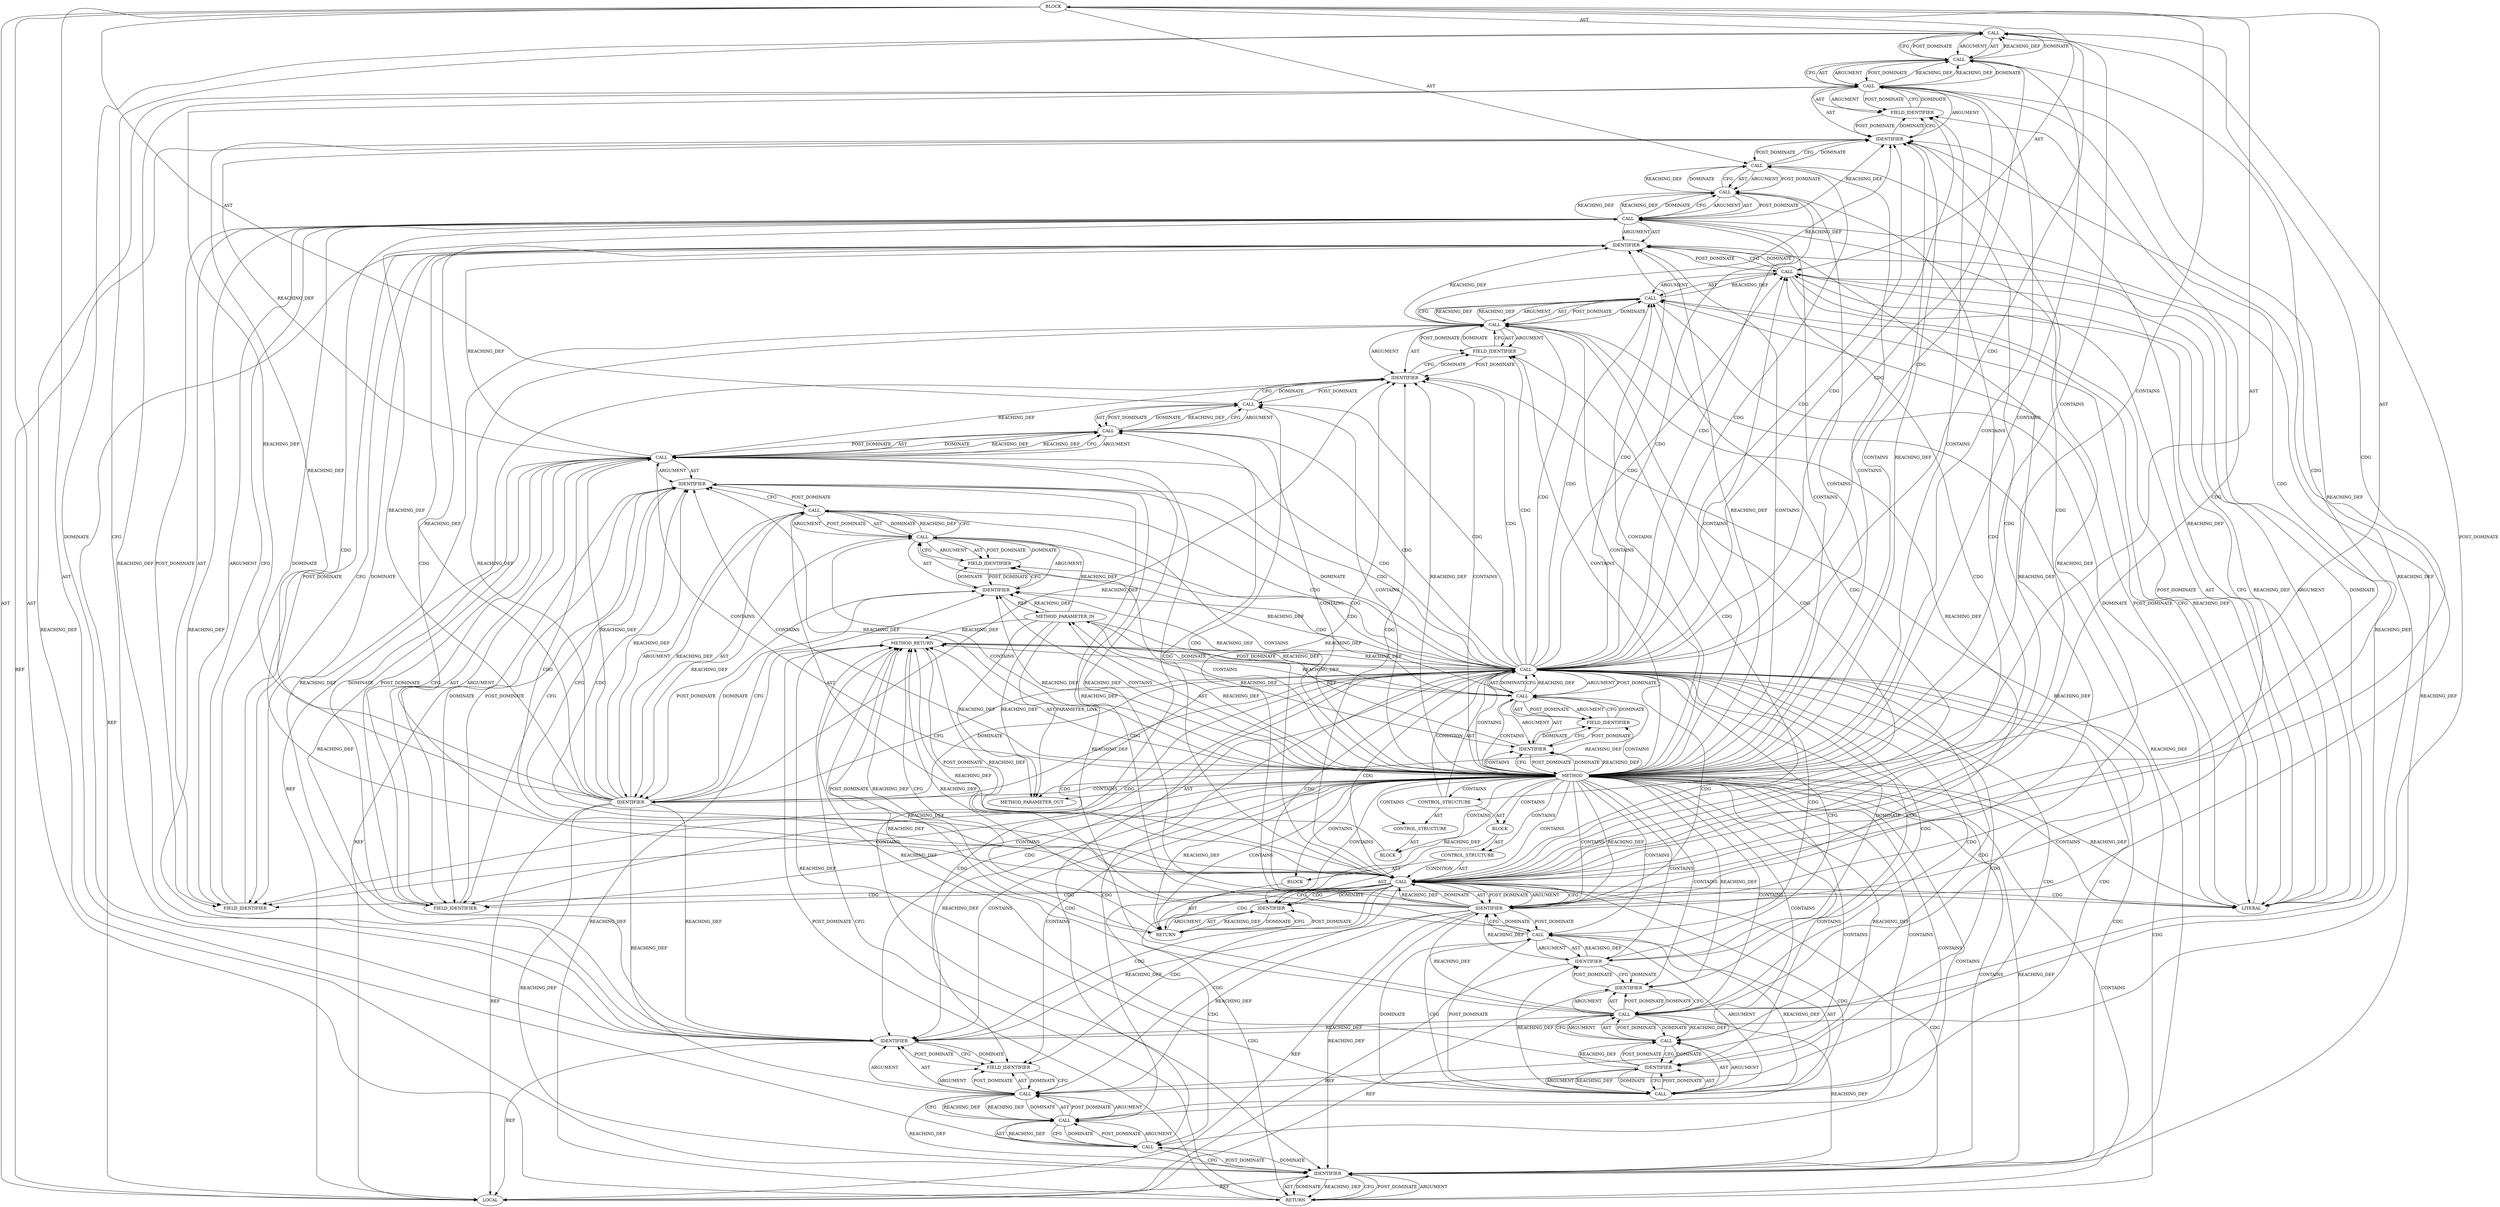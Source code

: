 digraph {
  18029 [label=BLOCK ORDER=2 ARGUMENT_INDEX=-1 CODE="{
	struct tls_sw_context_rx *sw_ctx_rx;

	if (!ctx->priv_ctx_rx) {
		sw_ctx_rx = kzalloc(sizeof(*sw_ctx_rx), GFP_KERNEL);
		if (!sw_ctx_rx)
			return NULL;
	} else {
		sw_ctx_rx = ctx->priv_ctx_rx;
	}

	crypto_init_wait(&sw_ctx_rx->async_wait);
	atomic_set(&sw_ctx_rx->decrypt_pending, 1);
	init_waitqueue_head(&sw_ctx_rx->wq);
	skb_queue_head_init(&sw_ctx_rx->rx_list);
	skb_queue_head_init(&sw_ctx_rx->async_hold);

	return sw_ctx_rx;
}" COLUMN_NUMBER=1 LINE_NUMBER=2637 TYPE_FULL_NAME="void"]
  18046 [label=IDENTIFIER ORDER=1 ARGUMENT_INDEX=1 CODE="sw_ctx_rx" COLUMN_NUMBER=8 LINE_NUMBER=2642 TYPE_FULL_NAME="tls_sw_context_rx*" NAME="sw_ctx_rx"]
  18056 [label=FIELD_IDENTIFIER ORDER=2 ARGUMENT_INDEX=2 CODE="priv_ctx_rx" COLUMN_NUMBER=15 LINE_NUMBER=2645 CANONICAL_NAME="priv_ctx_rx"]
  18073 [label=CALL ORDER=6 ARGUMENT_INDEX=-1 CODE="skb_queue_head_init(&sw_ctx_rx->rx_list)" COLUMN_NUMBER=2 METHOD_FULL_NAME="skb_queue_head_init" LINE_NUMBER=2651 TYPE_FULL_NAME="<empty>" DISPATCH_TYPE="STATIC_DISPATCH" SIGNATURE="" NAME="skb_queue_head_init"]
  18036 [label=BLOCK ORDER=2 ARGUMENT_INDEX=-1 CODE="{
		sw_ctx_rx = kzalloc(sizeof(*sw_ctx_rx), GFP_KERNEL);
		if (!sw_ctx_rx)
			return NULL;
	}" COLUMN_NUMBER=25 LINE_NUMBER=2640 TYPE_FULL_NAME="void"]
  18040 [label=CALL ORDER=1 ARGUMENT_INDEX=1 CODE="sizeof(*sw_ctx_rx)" COLUMN_NUMBER=23 METHOD_FULL_NAME="<operator>.sizeOf" LINE_NUMBER=2641 TYPE_FULL_NAME="<empty>" DISPATCH_TYPE="STATIC_DISPATCH" SIGNATURE="" NAME="<operator>.sizeOf"]
  18041 [label=CALL ORDER=1 ARGUMENT_INDEX=1 CODE="*sw_ctx_rx" COLUMN_NUMBER=30 METHOD_FULL_NAME="<operator>.indirection" LINE_NUMBER=2641 TYPE_FULL_NAME="<empty>" DISPATCH_TYPE="STATIC_DISPATCH" SIGNATURE="" NAME="<operator>.indirection"]
  18077 [label=FIELD_IDENTIFIER ORDER=2 ARGUMENT_INDEX=2 CODE="rx_list" COLUMN_NUMBER=23 LINE_NUMBER=2651 CANONICAL_NAME="rx_list"]
  18054 [label=CALL ORDER=2 ARGUMENT_INDEX=2 CODE="ctx->priv_ctx_rx" COLUMN_NUMBER=15 METHOD_FULL_NAME="<operator>.indirectFieldAccess" LINE_NUMBER=2645 TYPE_FULL_NAME="<empty>" DISPATCH_TYPE="STATIC_DISPATCH" SIGNATURE="" NAME="<operator>.indirectFieldAccess"]
  18045 [label=CALL ORDER=1 ARGUMENT_INDEX=-1 CODE="!sw_ctx_rx" COLUMN_NUMBER=7 METHOD_FULL_NAME="<operator>.logicalNot" LINE_NUMBER=2642 TYPE_FULL_NAME="<empty>" DISPATCH_TYPE="STATIC_DISPATCH" SIGNATURE="" NAME="<operator>.logicalNot"]
  18063 [label=CALL ORDER=1 ARGUMENT_INDEX=1 CODE="&sw_ctx_rx->decrypt_pending" COLUMN_NUMBER=13 METHOD_FULL_NAME="<operator>.addressOf" LINE_NUMBER=2649 TYPE_FULL_NAME="<empty>" DISPATCH_TYPE="STATIC_DISPATCH" SIGNATURE="" NAME="<operator>.addressOf"]
  18076 [label=IDENTIFIER ORDER=1 ARGUMENT_INDEX=1 CODE="sw_ctx_rx" COLUMN_NUMBER=23 LINE_NUMBER=2651 TYPE_FULL_NAME="tls_sw_context_rx*" NAME="sw_ctx_rx"]
  18031 [label=CONTROL_STRUCTURE CONTROL_STRUCTURE_TYPE="IF" ORDER=2 PARSER_TYPE_NAME="CASTIfStatement" ARGUMENT_INDEX=-1 CODE="if (!ctx->priv_ctx_rx)" COLUMN_NUMBER=2 LINE_NUMBER=2640]
  18051 [label=BLOCK ORDER=1 ARGUMENT_INDEX=-1 CODE="{
		sw_ctx_rx = ctx->priv_ctx_rx;
	}" COLUMN_NUMBER=9 LINE_NUMBER=2644 TYPE_FULL_NAME="void"]
  18032 [label=CALL ORDER=1 ARGUMENT_INDEX=-1 CODE="!ctx->priv_ctx_rx" COLUMN_NUMBER=6 METHOD_FULL_NAME="<operator>.logicalNot" LINE_NUMBER=2640 TYPE_FULL_NAME="<empty>" DISPATCH_TYPE="STATIC_DISPATCH" SIGNATURE="" NAME="<operator>.logicalNot"]
  18064 [label=CALL ORDER=1 ARGUMENT_INDEX=1 CODE="sw_ctx_rx->decrypt_pending" COLUMN_NUMBER=14 METHOD_FULL_NAME="<operator>.indirectFieldAccess" LINE_NUMBER=2649 TYPE_FULL_NAME="<empty>" DISPATCH_TYPE="STATIC_DISPATCH" SIGNATURE="" NAME="<operator>.indirectFieldAccess"]
  18079 [label=CALL ORDER=1 ARGUMENT_INDEX=1 CODE="&sw_ctx_rx->async_hold" COLUMN_NUMBER=22 METHOD_FULL_NAME="<operator>.addressOf" LINE_NUMBER=2652 TYPE_FULL_NAME="<empty>" DISPATCH_TYPE="STATIC_DISPATCH" SIGNATURE="" NAME="<operator>.addressOf"]
  18082 [label=FIELD_IDENTIFIER ORDER=2 ARGUMENT_INDEX=2 CODE="async_hold" COLUMN_NUMBER=23 LINE_NUMBER=2652 CANONICAL_NAME="async_hold"]
  18085 [label=METHOD_RETURN ORDER=3 CODE="RET" COLUMN_NUMBER=1 LINE_NUMBER=2636 TYPE_FULL_NAME="struct tls_sw_context_rx" EVALUATION_STRATEGY="BY_VALUE"]
  18034 [label=IDENTIFIER ORDER=1 ARGUMENT_INDEX=1 CODE="ctx" COLUMN_NUMBER=7 LINE_NUMBER=2640 TYPE_FULL_NAME="tls_context*" NAME="ctx"]
  18042 [label=IDENTIFIER ORDER=1 ARGUMENT_INDEX=1 CODE="sw_ctx_rx" COLUMN_NUMBER=31 LINE_NUMBER=2641 TYPE_FULL_NAME="tls_sw_context_rx*" NAME="sw_ctx_rx"]
  18047 [label=BLOCK ORDER=2 ARGUMENT_INDEX=-1 CODE="<empty>" COLUMN_NUMBER=4 LINE_NUMBER=2643 TYPE_FULL_NAME="void"]
  18043 [label=IDENTIFIER ORDER=2 ARGUMENT_INDEX=2 CODE="GFP_KERNEL" COLUMN_NUMBER=43 LINE_NUMBER=2641 TYPE_FULL_NAME="ANY" NAME="GFP_KERNEL"]
  18037 [label=CALL ORDER=1 ARGUMENT_INDEX=-1 CODE="sw_ctx_rx = kzalloc(sizeof(*sw_ctx_rx), GFP_KERNEL)" COLUMN_NUMBER=3 METHOD_FULL_NAME="<operator>.assignment" LINE_NUMBER=2641 TYPE_FULL_NAME="<empty>" DISPATCH_TYPE="STATIC_DISPATCH" SIGNATURE="" NAME="<operator>.assignment"]
  18033 [label=CALL ORDER=1 ARGUMENT_INDEX=1 CODE="ctx->priv_ctx_rx" COLUMN_NUMBER=7 METHOD_FULL_NAME="<operator>.indirectFieldAccess" LINE_NUMBER=2640 TYPE_FULL_NAME="<empty>" DISPATCH_TYPE="STATIC_DISPATCH" SIGNATURE="" NAME="<operator>.indirectFieldAccess"]
  18061 [label=FIELD_IDENTIFIER ORDER=2 ARGUMENT_INDEX=2 CODE="async_wait" COLUMN_NUMBER=20 LINE_NUMBER=2648 CANONICAL_NAME="async_wait"]
  18059 [label=CALL ORDER=1 ARGUMENT_INDEX=1 CODE="sw_ctx_rx->async_wait" COLUMN_NUMBER=20 METHOD_FULL_NAME="<operator>.indirectFieldAccess" LINE_NUMBER=2648 TYPE_FULL_NAME="<empty>" DISPATCH_TYPE="STATIC_DISPATCH" SIGNATURE="" NAME="<operator>.indirectFieldAccess"]
  18052 [label=CALL ORDER=1 ARGUMENT_INDEX=-1 CODE="sw_ctx_rx = ctx->priv_ctx_rx" COLUMN_NUMBER=3 METHOD_FULL_NAME="<operator>.assignment" LINE_NUMBER=2645 TYPE_FULL_NAME="<empty>" DISPATCH_TYPE="STATIC_DISPATCH" SIGNATURE="" NAME="<operator>.assignment"]
  18048 [label=RETURN ORDER=1 ARGUMENT_INDEX=1 CODE="return NULL;" COLUMN_NUMBER=4 LINE_NUMBER=2643]
  18080 [label=CALL ORDER=1 ARGUMENT_INDEX=1 CODE="sw_ctx_rx->async_hold" COLUMN_NUMBER=23 METHOD_FULL_NAME="<operator>.indirectFieldAccess" LINE_NUMBER=2652 TYPE_FULL_NAME="<empty>" DISPATCH_TYPE="STATIC_DISPATCH" SIGNATURE="" NAME="<operator>.indirectFieldAccess"]
  18072 [label=FIELD_IDENTIFIER ORDER=2 ARGUMENT_INDEX=2 CODE="wq" COLUMN_NUMBER=23 LINE_NUMBER=2650 CANONICAL_NAME="wq"]
  18084 [label=IDENTIFIER ORDER=1 ARGUMENT_INDEX=-1 CODE="sw_ctx_rx" COLUMN_NUMBER=9 LINE_NUMBER=2654 TYPE_FULL_NAME="tls_sw_context_rx*" NAME="sw_ctx_rx"]
  18058 [label=CALL ORDER=1 ARGUMENT_INDEX=1 CODE="&sw_ctx_rx->async_wait" COLUMN_NUMBER=19 METHOD_FULL_NAME="<operator>.addressOf" LINE_NUMBER=2648 TYPE_FULL_NAME="<empty>" DISPATCH_TYPE="STATIC_DISPATCH" SIGNATURE="" NAME="<operator>.addressOf"]
  18074 [label=CALL ORDER=1 ARGUMENT_INDEX=1 CODE="&sw_ctx_rx->rx_list" COLUMN_NUMBER=22 METHOD_FULL_NAME="<operator>.addressOf" LINE_NUMBER=2651 TYPE_FULL_NAME="<empty>" DISPATCH_TYPE="STATIC_DISPATCH" SIGNATURE="" NAME="<operator>.addressOf"]
  21715 [label=METHOD_PARAMETER_OUT ORDER=1 CODE="struct tls_context *ctx" IS_VARIADIC=false COLUMN_NUMBER=46 LINE_NUMBER=2636 TYPE_FULL_NAME="tls_context*" EVALUATION_STRATEGY="BY_VALUE" INDEX=1 NAME="ctx"]
  18081 [label=IDENTIFIER ORDER=1 ARGUMENT_INDEX=1 CODE="sw_ctx_rx" COLUMN_NUMBER=23 LINE_NUMBER=2652 TYPE_FULL_NAME="tls_sw_context_rx*" NAME="sw_ctx_rx"]
  18039 [label=CALL ORDER=2 ARGUMENT_INDEX=2 CODE="kzalloc(sizeof(*sw_ctx_rx), GFP_KERNEL)" COLUMN_NUMBER=15 METHOD_FULL_NAME="kzalloc" LINE_NUMBER=2641 TYPE_FULL_NAME="<empty>" DISPATCH_TYPE="STATIC_DISPATCH" SIGNATURE="" NAME="kzalloc"]
  18057 [label=CALL ORDER=3 ARGUMENT_INDEX=-1 CODE="crypto_init_wait(&sw_ctx_rx->async_wait)" COLUMN_NUMBER=2 METHOD_FULL_NAME="crypto_init_wait" LINE_NUMBER=2648 TYPE_FULL_NAME="<empty>" DISPATCH_TYPE="STATIC_DISPATCH" SIGNATURE="" NAME="crypto_init_wait"]
  18068 [label=CALL ORDER=5 ARGUMENT_INDEX=-1 CODE="init_waitqueue_head(&sw_ctx_rx->wq)" COLUMN_NUMBER=2 METHOD_FULL_NAME="init_waitqueue_head" LINE_NUMBER=2650 TYPE_FULL_NAME="<empty>" DISPATCH_TYPE="STATIC_DISPATCH" SIGNATURE="" NAME="init_waitqueue_head"]
  18065 [label=IDENTIFIER ORDER=1 ARGUMENT_INDEX=1 CODE="sw_ctx_rx" COLUMN_NUMBER=14 LINE_NUMBER=2649 TYPE_FULL_NAME="tls_sw_context_rx*" NAME="sw_ctx_rx"]
  18070 [label=CALL ORDER=1 ARGUMENT_INDEX=1 CODE="sw_ctx_rx->wq" COLUMN_NUMBER=23 METHOD_FULL_NAME="<operator>.indirectFieldAccess" LINE_NUMBER=2650 TYPE_FULL_NAME="<empty>" DISPATCH_TYPE="STATIC_DISPATCH" SIGNATURE="" NAME="<operator>.indirectFieldAccess"]
  18078 [label=CALL ORDER=7 ARGUMENT_INDEX=-1 CODE="skb_queue_head_init(&sw_ctx_rx->async_hold)" COLUMN_NUMBER=2 METHOD_FULL_NAME="skb_queue_head_init" LINE_NUMBER=2652 TYPE_FULL_NAME="<empty>" DISPATCH_TYPE="STATIC_DISPATCH" SIGNATURE="" NAME="skb_queue_head_init"]
  18050 [label=CONTROL_STRUCTURE CONTROL_STRUCTURE_TYPE="ELSE" ORDER=3 PARSER_TYPE_NAME="CASTCompoundStatement" ARGUMENT_INDEX=-1 CODE="else" COLUMN_NUMBER=9 LINE_NUMBER=2644]
  18053 [label=IDENTIFIER ORDER=1 ARGUMENT_INDEX=1 CODE="sw_ctx_rx" COLUMN_NUMBER=3 LINE_NUMBER=2645 TYPE_FULL_NAME="tls_sw_context_rx*" NAME="sw_ctx_rx"]
  18055 [label=IDENTIFIER ORDER=1 ARGUMENT_INDEX=1 CODE="ctx" COLUMN_NUMBER=15 LINE_NUMBER=2645 TYPE_FULL_NAME="tls_context*" NAME="ctx"]
  18027 [label=METHOD COLUMN_NUMBER=1 LINE_NUMBER=2636 COLUMN_NUMBER_END=1 IS_EXTERNAL=false SIGNATURE="struct tls_sw_context_rx init_ctx_rx (tls_context*)" NAME="init_ctx_rx" AST_PARENT_TYPE="TYPE_DECL" AST_PARENT_FULL_NAME="tls_sw.c:<global>" ORDER=66 CODE="static struct tls_sw_context_rx *init_ctx_rx(struct tls_context *ctx)
{
	struct tls_sw_context_rx *sw_ctx_rx;

	if (!ctx->priv_ctx_rx) {
		sw_ctx_rx = kzalloc(sizeof(*sw_ctx_rx), GFP_KERNEL);
		if (!sw_ctx_rx)
			return NULL;
	} else {
		sw_ctx_rx = ctx->priv_ctx_rx;
	}

	crypto_init_wait(&sw_ctx_rx->async_wait);
	atomic_set(&sw_ctx_rx->decrypt_pending, 1);
	init_waitqueue_head(&sw_ctx_rx->wq);
	skb_queue_head_init(&sw_ctx_rx->rx_list);
	skb_queue_head_init(&sw_ctx_rx->async_hold);

	return sw_ctx_rx;
}" FULL_NAME="init_ctx_rx" LINE_NUMBER_END=2655 FILENAME="tls_sw.c"]
  18071 [label=IDENTIFIER ORDER=1 ARGUMENT_INDEX=1 CODE="sw_ctx_rx" COLUMN_NUMBER=23 LINE_NUMBER=2650 TYPE_FULL_NAME="tls_sw_context_rx*" NAME="sw_ctx_rx"]
  18035 [label=FIELD_IDENTIFIER ORDER=2 ARGUMENT_INDEX=2 CODE="priv_ctx_rx" COLUMN_NUMBER=7 LINE_NUMBER=2640 CANONICAL_NAME="priv_ctx_rx"]
  18028 [label=METHOD_PARAMETER_IN ORDER=1 CODE="struct tls_context *ctx" IS_VARIADIC=false COLUMN_NUMBER=46 LINE_NUMBER=2636 TYPE_FULL_NAME="tls_context*" EVALUATION_STRATEGY="BY_VALUE" INDEX=1 NAME="ctx"]
  18067 [label=LITERAL ORDER=2 ARGUMENT_INDEX=2 CODE="1" COLUMN_NUMBER=42 LINE_NUMBER=2649 TYPE_FULL_NAME="int"]
  18044 [label=CONTROL_STRUCTURE CONTROL_STRUCTURE_TYPE="IF" ORDER=2 PARSER_TYPE_NAME="CASTIfStatement" ARGUMENT_INDEX=-1 CODE="if (!sw_ctx_rx)" COLUMN_NUMBER=3 LINE_NUMBER=2642]
  18075 [label=CALL ORDER=1 ARGUMENT_INDEX=1 CODE="sw_ctx_rx->rx_list" COLUMN_NUMBER=23 METHOD_FULL_NAME="<operator>.indirectFieldAccess" LINE_NUMBER=2651 TYPE_FULL_NAME="<empty>" DISPATCH_TYPE="STATIC_DISPATCH" SIGNATURE="" NAME="<operator>.indirectFieldAccess"]
  18030 [label=LOCAL ORDER=1 CODE="struct tls_sw_context_rx* sw_ctx_rx" COLUMN_NUMBER=27 LINE_NUMBER=2638 TYPE_FULL_NAME="tls_sw_context_rx*" NAME="sw_ctx_rx"]
  18038 [label=IDENTIFIER ORDER=1 ARGUMENT_INDEX=1 CODE="sw_ctx_rx" COLUMN_NUMBER=3 LINE_NUMBER=2641 TYPE_FULL_NAME="tls_sw_context_rx*" NAME="sw_ctx_rx"]
  18066 [label=FIELD_IDENTIFIER ORDER=2 ARGUMENT_INDEX=2 CODE="decrypt_pending" COLUMN_NUMBER=14 LINE_NUMBER=2649 CANONICAL_NAME="decrypt_pending"]
  18049 [label=IDENTIFIER ORDER=1 ARGUMENT_INDEX=-1 CODE="NULL" COLUMN_NUMBER=11 LINE_NUMBER=2643 TYPE_FULL_NAME="ANY" NAME="NULL"]
  18062 [label=CALL ORDER=4 ARGUMENT_INDEX=-1 CODE="atomic_set(&sw_ctx_rx->decrypt_pending, 1)" COLUMN_NUMBER=2 METHOD_FULL_NAME="atomic_set" LINE_NUMBER=2649 TYPE_FULL_NAME="<empty>" DISPATCH_TYPE="STATIC_DISPATCH" SIGNATURE="" NAME="atomic_set"]
  18069 [label=CALL ORDER=1 ARGUMENT_INDEX=1 CODE="&sw_ctx_rx->wq" COLUMN_NUMBER=22 METHOD_FULL_NAME="<operator>.addressOf" LINE_NUMBER=2650 TYPE_FULL_NAME="<empty>" DISPATCH_TYPE="STATIC_DISPATCH" SIGNATURE="" NAME="<operator>.addressOf"]
  18060 [label=IDENTIFIER ORDER=1 ARGUMENT_INDEX=1 CODE="sw_ctx_rx" COLUMN_NUMBER=20 LINE_NUMBER=2648 TYPE_FULL_NAME="tls_sw_context_rx*" NAME="sw_ctx_rx"]
  18083 [label=RETURN ORDER=8 ARGUMENT_INDEX=-1 CODE="return sw_ctx_rx;" COLUMN_NUMBER=2 LINE_NUMBER=2654]
  18048 -> 18085 [label=REACHING_DEF VARIABLE="<RET>"]
  18067 -> 18062 [label=DOMINATE ]
  18027 -> 18048 [label=CONTAINS ]
  18075 -> 18077 [label=AST ]
  18032 -> 18059 [label=CDG ]
  18027 -> 18076 [label=CONTAINS ]
  18045 -> 18072 [label=CDG ]
  18070 -> 18081 [label=REACHING_DEF VARIABLE="sw_ctx_rx->wq"]
  18060 -> 18052 [label=POST_DOMINATE ]
  18032 -> 18085 [label=REACHING_DEF VARIABLE="!ctx->priv_ctx_rx"]
  18032 -> 18060 [label=CDG ]
  18061 -> 18059 [label=CFG ]
  18032 -> 18033 [label=ARGUMENT ]
  18043 -> 18085 [label=REACHING_DEF VARIABLE="GFP_KERNEL"]
  18040 -> 18043 [label=CFG ]
  18027 -> 18055 [label=CONTAINS ]
  18044 -> 18047 [label=AST ]
  18027 -> 18053 [label=CONTAINS ]
  18075 -> 18081 [label=REACHING_DEF VARIABLE="sw_ctx_rx->rx_list"]
  18046 -> 18065 [label=REACHING_DEF VARIABLE="sw_ctx_rx"]
  18038 -> 18037 [label=REACHING_DEF VARIABLE="sw_ctx_rx"]
  18070 -> 18072 [label=AST ]
  18045 -> 18067 [label=CDG ]
  18037 -> 18038 [label=ARGUMENT ]
  18027 -> 18048 [label=REACHING_DEF VARIABLE=""]
  18032 -> 18053 [label=CDG ]
  18027 -> 18040 [label=CONTAINS ]
  18032 -> 18078 [label=CDG ]
  18053 -> 18080 [label=REACHING_DEF VARIABLE="sw_ctx_rx"]
  18027 -> 18045 [label=CONTAINS ]
  18054 -> 18056 [label=ARGUMENT ]
  18059 -> 18058 [label=DOMINATE ]
  18041 -> 18042 [label=ARGUMENT ]
  18041 -> 18060 [label=REACHING_DEF VARIABLE="*sw_ctx_rx"]
  18032 -> 18075 [label=CDG ]
  18027 -> 18057 [label=CONTAINS ]
  18045 -> 18049 [label=DOMINATE ]
  18052 -> 18060 [label=CFG ]
  18041 -> 18042 [label=AST ]
  18032 -> 18037 [label=CDG ]
  18027 -> 18036 [label=CONTAINS ]
  18052 -> 18053 [label=AST ]
  18027 -> 18061 [label=CONTAINS ]
  18045 -> 18079 [label=CDG ]
  18027 -> 18069 [label=CONTAINS ]
  18032 -> 18041 [label=CDG ]
  18054 -> 18052 [label=DOMINATE ]
  18079 -> 18080 [label=AST ]
  18029 -> 18068 [label=AST ]
  18049 -> 18048 [label=REACHING_DEF VARIABLE="NULL"]
  18041 -> 18081 [label=REACHING_DEF VARIABLE="*sw_ctx_rx"]
  18053 -> 18052 [label=REACHING_DEF VARIABLE="sw_ctx_rx"]
  18029 -> 18062 [label=AST ]
  18058 -> 18059 [label=ARGUMENT ]
  18059 -> 18061 [label=AST ]
  18070 -> 18072 [label=ARGUMENT ]
  18045 -> 18066 [label=CDG ]
  18042 -> 18038 [label=POST_DOMINATE ]
  18083 -> 18085 [label=CFG ]
  18065 -> 18057 [label=POST_DOMINATE ]
  18076 -> 18077 [label=DOMINATE ]
  18045 -> 18078 [label=CDG ]
  18041 -> 18071 [label=REACHING_DEF VARIABLE="*sw_ctx_rx"]
  18053 -> 18059 [label=REACHING_DEF VARIABLE="sw_ctx_rx"]
  18056 -> 18054 [label=DOMINATE ]
  18081 -> 18082 [label=DOMINATE ]
  18046 -> 18030 [label=REF ]
  18075 -> 18074 [label=REACHING_DEF VARIABLE="sw_ctx_rx->rx_list"]
  18075 -> 18074 [label=REACHING_DEF VARIABLE="sw_ctx_rx->rx_list"]
  18038 -> 18030 [label=REF ]
  18045 -> 18048 [label=CDG ]
  18069 -> 18070 [label=POST_DOMINATE ]
  18041 -> 18040 [label=DOMINATE ]
  18075 -> 18077 [label=ARGUMENT ]
  18043 -> 18040 [label=REACHING_DEF VARIABLE="GFP_KERNEL"]
  18057 -> 18058 [label=ARGUMENT ]
  18032 -> 18054 [label=CDG ]
  18028 -> 21715 [label=REACHING_DEF VARIABLE="ctx"]
  18028 -> 21715 [label=REACHING_DEF VARIABLE="ctx"]
  18045 -> 18083 [label=CDG ]
  18027 -> 18033 [label=CONTAINS ]
  18032 -> 18057 [label=CDG ]
  18075 -> 18074 [label=DOMINATE ]
  18066 -> 18065 [label=POST_DOMINATE ]
  18048 -> 18049 [label=POST_DOMINATE ]
  18046 -> 18071 [label=REACHING_DEF VARIABLE="sw_ctx_rx"]
  18078 -> 18079 [label=POST_DOMINATE ]
  18027 -> 18071 [label=REACHING_DEF VARIABLE=""]
  18064 -> 18065 [label=ARGUMENT ]
  18045 -> 18046 [label=AST ]
  18053 -> 18065 [label=REACHING_DEF VARIABLE="sw_ctx_rx"]
  18032 -> 18045 [label=CDG ]
  18045 -> 18073 [label=CDG ]
  18027 -> 21715 [label=AST ]
  18047 -> 18048 [label=AST ]
  18058 -> 18059 [label=POST_DOMINATE ]
  18046 -> 18064 [label=REACHING_DEF VARIABLE="sw_ctx_rx"]
  18027 -> 18079 [label=CONTAINS ]
  18027 -> 18029 [label=AST ]
  18046 -> 18045 [label=CFG ]
  18070 -> 18069 [label=REACHING_DEF VARIABLE="sw_ctx_rx->wq"]
  18070 -> 18069 [label=REACHING_DEF VARIABLE="sw_ctx_rx->wq"]
  18069 -> 18070 [label=ARGUMENT ]
  18062 -> 18063 [label=AST ]
  18062 -> 18067 [label=ARGUMENT ]
  18053 -> 18064 [label=REACHING_DEF VARIABLE="sw_ctx_rx"]
  18055 -> 18056 [label=CFG ]
  18064 -> 18063 [label=DOMINATE ]
  18032 -> 18064 [label=CDG ]
  18070 -> 18069 [label=DOMINATE ]
  18078 -> 18084 [label=DOMINATE ]
  18040 -> 18041 [label=ARGUMENT ]
  18027 -> 18034 [label=DOMINATE ]
  18029 -> 18073 [label=AST ]
  18027 -> 18071 [label=CONTAINS ]
  18027 -> 18083 [label=CONTAINS ]
  18033 -> 18035 [label=AST ]
  18045 -> 18046 [label=POST_DOMINATE ]
  18046 -> 18070 [label=REACHING_DEF VARIABLE="sw_ctx_rx"]
  18059 -> 18060 [label=AST ]
  18069 -> 18070 [label=AST ]
  18059 -> 18061 [label=ARGUMENT ]
  18029 -> 18083 [label=AST ]
  18079 -> 18078 [label=REACHING_DEF VARIABLE="&sw_ctx_rx->async_hold"]
  18053 -> 18081 [label=REACHING_DEF VARIABLE="sw_ctx_rx"]
  18080 -> 18079 [label=CFG ]
  18041 -> 18042 [label=POST_DOMINATE ]
  18061 -> 18060 [label=POST_DOMINATE ]
  18031 -> 18036 [label=AST ]
  18057 -> 18065 [label=CFG ]
  18048 -> 18049 [label=ARGUMENT ]
  18027 -> 18049 [label=CONTAINS ]
  18071 -> 18062 [label=POST_DOMINATE ]
  18027 -> 18042 [label=REACHING_DEF VARIABLE=""]
  18027 -> 18052 [label=CONTAINS ]
  18064 -> 18063 [label=CFG ]
  18070 -> 18076 [label=REACHING_DEF VARIABLE="sw_ctx_rx->wq"]
  18027 -> 18029 [label=CONTAINS ]
  18071 -> 18072 [label=DOMINATE ]
  18033 -> 18034 [label=ARGUMENT ]
  18032 -> 18038 [label=CDG ]
  18027 -> 18037 [label=CONTAINS ]
  18027 -> 18084 [label=REACHING_DEF VARIABLE=""]
  18060 -> 18030 [label=REF ]
  18027 -> 18060 [label=CONTAINS ]
  18046 -> 18037 [label=POST_DOMINATE ]
  18073 -> 18074 [label=POST_DOMINATE ]
  18066 -> 18064 [label=DOMINATE ]
  18027 -> 18060 [label=REACHING_DEF VARIABLE=""]
  18063 -> 18064 [label=ARGUMENT ]
  18046 -> 18045 [label=REACHING_DEF VARIABLE="sw_ctx_rx"]
  18039 -> 18037 [label=REACHING_DEF VARIABLE="kzalloc(sizeof(*sw_ctx_rx), GFP_KERNEL)"]
  18063 -> 18067 [label=CFG ]
  18038 -> 18042 [label=CFG ]
  18027 -> 18075 [label=CONTAINS ]
  18033 -> 18032 [label=DOMINATE ]
  18032 -> 18067 [label=CDG ]
  18041 -> 18084 [label=REACHING_DEF VARIABLE="*sw_ctx_rx"]
  18041 -> 18040 [label=REACHING_DEF VARIABLE="*sw_ctx_rx"]
  18045 -> 18060 [label=CFG ]
  18050 -> 18051 [label=AST ]
  18032 -> 18071 [label=CDG ]
  18045 -> 18063 [label=CDG ]
  18059 -> 18058 [label=REACHING_DEF VARIABLE="sw_ctx_rx->async_wait"]
  18059 -> 18058 [label=REACHING_DEF VARIABLE="sw_ctx_rx->async_wait"]
  18077 -> 18075 [label=CFG ]
  18053 -> 18075 [label=REACHING_DEF VARIABLE="sw_ctx_rx"]
  18027 -> 18041 [label=CONTAINS ]
  18080 -> 18079 [label=REACHING_DEF VARIABLE="sw_ctx_rx->async_hold"]
  18080 -> 18079 [label=REACHING_DEF VARIABLE="sw_ctx_rx->async_hold"]
  18068 -> 18076 [label=CFG ]
  18027 -> 18028 [label=AST ]
  18037 -> 18046 [label=CFG ]
  18037 -> 18038 [label=AST ]
  18027 -> 18046 [label=CONTAINS ]
  18032 -> 18063 [label=CDG ]
  18070 -> 18069 [label=CFG ]
  18037 -> 18039 [label=POST_DOMINATE ]
  18044 -> 18045 [label=CONDITION ]
  18027 -> 18066 [label=CONTAINS ]
  18027 -> 18038 [label=CONTAINS ]
  18076 -> 18030 [label=REF ]
  18061 -> 18059 [label=DOMINATE ]
  18032 -> 18079 [label=CDG ]
  18036 -> 18044 [label=AST ]
  18029 -> 18031 [label=AST ]
  18032 -> 18074 [label=CDG ]
  18027 -> 18064 [label=CONTAINS ]
  18045 -> 18071 [label=CDG ]
  18027 -> 18054 [label=CONTAINS ]
  18063 -> 18067 [label=DOMINATE ]
  18045 -> 18062 [label=CDG ]
  18033 -> 18032 [label=CFG ]
  18027 -> 18034 [label=REACHING_DEF VARIABLE=""]
  18046 -> 18075 [label=REACHING_DEF VARIABLE="sw_ctx_rx"]
  18078 -> 18079 [label=ARGUMENT ]
  18042 -> 18030 [label=REF ]
  18072 -> 18070 [label=CFG ]
  18059 -> 18058 [label=CFG ]
  18045 -> 18081 [label=CDG ]
  18027 -> 18082 [label=CONTAINS ]
  18045 -> 18068 [label=CDG ]
  18032 -> 18053 [label=CFG ]
  18045 -> 18065 [label=CDG ]
  18027 -> 18080 [label=CONTAINS ]
  18027 -> 18072 [label=CONTAINS ]
  18032 -> 18082 [label=CDG ]
  18065 -> 18030 [label=REF ]
  18072 -> 18071 [label=POST_DOMINATE ]
  18032 -> 18058 [label=CDG ]
  18033 -> 18035 [label=POST_DOMINATE ]
  18059 -> 18076 [label=REACHING_DEF VARIABLE="sw_ctx_rx->async_wait"]
  18043 -> 18039 [label=REACHING_DEF VARIABLE="GFP_KERNEL"]
  18027 -> 18051 [label=CONTAINS ]
  18074 -> 18075 [label=AST ]
  18029 -> 18078 [label=AST ]
  18032 -> 18062 [label=CDG ]
  18027 -> 18032 [label=CONTAINS ]
  18085 -> 18032 [label=POST_DOMINATE ]
  18041 -> 18040 [label=CFG ]
  18066 -> 18064 [label=CFG ]
  18045 -> 18075 [label=CDG ]
  18048 -> 18049 [label=AST ]
  18059 -> 18060 [label=ARGUMENT ]
  18039 -> 18043 [label=POST_DOMINATE ]
  18064 -> 18063 [label=REACHING_DEF VARIABLE="sw_ctx_rx->decrypt_pending"]
  18064 -> 18063 [label=REACHING_DEF VARIABLE="sw_ctx_rx->decrypt_pending"]
  18037 -> 18046 [label=DOMINATE ]
  18084 -> 18083 [label=DOMINATE ]
  18045 -> 18061 [label=CDG ]
  18034 -> 18035 [label=DOMINATE ]
  18043 -> 18040 [label=POST_DOMINATE ]
  18055 -> 18028 [label=REF ]
  18046 -> 18081 [label=REACHING_DEF VARIABLE="sw_ctx_rx"]
  18067 -> 18062 [label=CFG ]
  18084 -> 18083 [label=REACHING_DEF VARIABLE="sw_ctx_rx"]
  18053 -> 18084 [label=REACHING_DEF VARIABLE="sw_ctx_rx"]
  18082 -> 18080 [label=DOMINATE ]
  18031 -> 18032 [label=AST ]
  18085 -> 18045 [label=POST_DOMINATE ]
  18033 -> 18034 [label=AST ]
  18039 -> 18040 [label=AST ]
  18067 -> 18063 [label=REACHING_DEF VARIABLE="1"]
  18039 -> 18037 [label=DOMINATE ]
  18085 -> 18048 [label=POST_DOMINATE ]
  18027 -> 18065 [label=REACHING_DEF VARIABLE=""]
  18069 -> 18068 [label=REACHING_DEF VARIABLE="&sw_ctx_rx->wq"]
  18027 -> 18058 [label=CONTAINS ]
  18045 -> 18080 [label=CDG ]
  18074 -> 18075 [label=ARGUMENT ]
  18027 -> 18056 [label=CONTAINS ]
  18039 -> 18043 [label=AST ]
  18053 -> 18071 [label=REACHING_DEF VARIABLE="sw_ctx_rx"]
  18027 -> 18063 [label=CONTAINS ]
  18084 -> 18078 [label=POST_DOMINATE ]
  18054 -> 18056 [label=AST ]
  18048 -> 18085 [label=CFG ]
  18027 -> 18076 [label=REACHING_DEF VARIABLE=""]
  18083 -> 18085 [label=REACHING_DEF VARIABLE="<RET>"]
  18052 -> 18054 [label=AST ]
  18054 -> 18053 [label=REACHING_DEF VARIABLE="ctx->priv_ctx_rx"]
  18027 -> 18028 [label=REACHING_DEF VARIABLE=""]
  18028 -> 18034 [label=REACHING_DEF VARIABLE="ctx"]
  18042 -> 18041 [label=DOMINATE ]
  18027 -> 18034 [label=CONTAINS ]
  18046 -> 18045 [label=DOMINATE ]
  18027 -> 18068 [label=CONTAINS ]
  18072 -> 18070 [label=DOMINATE ]
  18074 -> 18075 [label=POST_DOMINATE ]
  18078 -> 18079 [label=AST ]
  18034 -> 18028 [label=REF ]
  18062 -> 18067 [label=AST ]
  18032 -> 18085 [label=DOMINATE ]
  18032 -> 18056 [label=CDG ]
  18032 -> 18081 [label=CDG ]
  18052 -> 18054 [label=ARGUMENT ]
  18044 -> 18045 [label=AST ]
  18058 -> 18057 [label=DOMINATE ]
  18054 -> 18055 [label=ARGUMENT ]
  18046 -> 18080 [label=REACHING_DEF VARIABLE="sw_ctx_rx"]
  18068 -> 18076 [label=DOMINATE ]
  18053 -> 18055 [label=DOMINATE ]
  18080 -> 18082 [label=ARGUMENT ]
  18031 -> 18032 [label=CONDITION ]
  18027 -> 18081 [label=CONTAINS ]
  18059 -> 18081 [label=REACHING_DEF VARIABLE="sw_ctx_rx->async_wait"]
  18059 -> 18065 [label=REACHING_DEF VARIABLE="sw_ctx_rx->async_wait"]
  18027 -> 18039 [label=CONTAINS ]
  18031 -> 18050 [label=AST ]
  18046 -> 18085 [label=REACHING_DEF VARIABLE="sw_ctx_rx"]
  18027 -> 18067 [label=CONTAINS ]
  18045 -> 18049 [label=CFG ]
  18053 -> 18076 [label=REACHING_DEF VARIABLE="sw_ctx_rx"]
  18045 -> 18060 [label=CDG ]
  18032 -> 18069 [label=CDG ]
  18033 -> 18035 [label=ARGUMENT ]
  18029 -> 18030 [label=AST ]
  18033 -> 18055 [label=REACHING_DEF VARIABLE="ctx->priv_ctx_rx"]
  18068 -> 18069 [label=AST ]
  18075 -> 18074 [label=CFG ]
  18027 -> 18065 [label=CONTAINS ]
  18063 -> 18064 [label=AST ]
  18079 -> 18078 [label=CFG ]
  18079 -> 18080 [label=POST_DOMINATE ]
  18073 -> 18081 [label=CFG ]
  18040 -> 18041 [label=AST ]
  18064 -> 18076 [label=REACHING_DEF VARIABLE="sw_ctx_rx->decrypt_pending"]
  18035 -> 18033 [label=CFG ]
  18032 -> 18077 [label=CDG ]
  18084 -> 18083 [label=CFG ]
  18029 -> 18057 [label=AST ]
  18037 -> 18039 [label=AST ]
  18032 -> 18076 [label=CDG ]
  18074 -> 18073 [label=REACHING_DEF VARIABLE="&sw_ctx_rx->rx_list"]
  18052 -> 18053 [label=ARGUMENT ]
  18027 -> 18077 [label=CONTAINS ]
  18052 -> 18054 [label=POST_DOMINATE ]
  18080 -> 18081 [label=ARGUMENT ]
  18037 -> 18039 [label=ARGUMENT ]
  18040 -> 18043 [label=DOMINATE ]
  18073 -> 18074 [label=ARGUMENT ]
  18032 -> 18046 [label=CDG ]
  18070 -> 18071 [label=ARGUMENT ]
  18039 -> 18037 [label=CFG ]
  18028 -> 18085 [label=REACHING_DEF VARIABLE="ctx"]
  18059 -> 18084 [label=REACHING_DEF VARIABLE="sw_ctx_rx->async_wait"]
  18032 -> 18042 [label=CDG ]
  18045 -> 18076 [label=CDG ]
  18032 -> 18043 [label=CDG ]
  18027 -> 18034 [label=CFG ]
  18032 -> 18052 [label=CDG ]
  18027 -> 18067 [label=REACHING_DEF VARIABLE=""]
  18055 -> 18056 [label=DOMINATE ]
  18027 -> 18074 [label=CONTAINS ]
  18060 -> 18061 [label=DOMINATE ]
  18053 -> 18030 [label=REF ]
  18081 -> 18073 [label=POST_DOMINATE ]
  18054 -> 18056 [label=POST_DOMINATE ]
  18027 -> 18055 [label=REACHING_DEF VARIABLE=""]
  18027 -> 18043 [label=REACHING_DEF VARIABLE=""]
  18034 -> 18027 [label=POST_DOMINATE ]
  18032 -> 18080 [label=CDG ]
  18045 -> 18082 [label=CDG ]
  18071 -> 18072 [label=CFG ]
  18045 -> 18064 [label=CDG ]
  18032 -> 18073 [label=CDG ]
  18032 -> 18039 [label=CDG ]
  18032 -> 18072 [label=CDG ]
  18070 -> 18072 [label=POST_DOMINATE ]
  18046 -> 18084 [label=REACHING_DEF VARIABLE="sw_ctx_rx"]
  18064 -> 18084 [label=REACHING_DEF VARIABLE="sw_ctx_rx->decrypt_pending"]
  18033 -> 18085 [label=REACHING_DEF VARIABLE="ctx->priv_ctx_rx"]
  18068 -> 18069 [label=ARGUMENT ]
  18080 -> 18079 [label=DOMINATE ]
  18062 -> 18067 [label=POST_DOMINATE ]
  18068 -> 18069 [label=POST_DOMINATE ]
  18028 -> 18033 [label=REACHING_DEF VARIABLE="ctx"]
  18059 -> 18071 [label=REACHING_DEF VARIABLE="sw_ctx_rx->async_wait"]
  18080 -> 18082 [label=POST_DOMINATE ]
  18081 -> 18082 [label=CFG ]
  18083 -> 18084 [label=POST_DOMINATE ]
  18045 -> 18057 [label=CDG ]
  18063 -> 18064 [label=POST_DOMINATE ]
  18074 -> 18073 [label=DOMINATE ]
  18049 -> 18048 [label=CFG ]
  18027 -> 18043 [label=CONTAINS ]
  18043 -> 18039 [label=DOMINATE ]
  18032 -> 18065 [label=CDG ]
  18076 -> 18068 [label=POST_DOMINATE ]
  18065 -> 18066 [label=CFG ]
  18064 -> 18071 [label=REACHING_DEF VARIABLE="sw_ctx_rx->decrypt_pending"]
  18046 -> 18060 [label=REACHING_DEF VARIABLE="sw_ctx_rx"]
  18038 -> 18046 [label=REACHING_DEF VARIABLE="sw_ctx_rx"]
  18080 -> 18082 [label=AST ]
  18057 -> 18058 [label=POST_DOMINATE ]
  18043 -> 18039 [label=CFG ]
  18039 -> 18038 [label=REACHING_DEF VARIABLE="kzalloc(sizeof(*sw_ctx_rx), GFP_KERNEL)"]
  18028 -> 21715 [label=PARAMETER_LINK ]
  18041 -> 18046 [label=REACHING_DEF VARIABLE="*sw_ctx_rx"]
  18027 -> 18031 [label=CONTAINS ]
  18075 -> 18084 [label=REACHING_DEF VARIABLE="sw_ctx_rx->rx_list"]
  18079 -> 18080 [label=ARGUMENT ]
  18057 -> 18065 [label=DOMINATE ]
  18046 -> 18059 [label=REACHING_DEF VARIABLE="sw_ctx_rx"]
  18027 -> 18050 [label=CONTAINS ]
  18070 -> 18071 [label=AST ]
  18062 -> 18071 [label=CFG ]
  18060 -> 18061 [label=CFG ]
  18034 -> 18035 [label=CFG ]
  18073 -> 18074 [label=AST ]
  18054 -> 18052 [label=REACHING_DEF VARIABLE="ctx->priv_ctx_rx"]
  18077 -> 18076 [label=POST_DOMINATE ]
  18069 -> 18068 [label=DOMINATE ]
  18027 -> 18084 [label=CONTAINS ]
  18045 -> 18059 [label=CDG ]
  18054 -> 18055 [label=AST ]
  18058 -> 18057 [label=REACHING_DEF VARIABLE="&sw_ctx_rx->async_wait"]
  18027 -> 18035 [label=CONTAINS ]
  18057 -> 18058 [label=AST ]
  18063 -> 18062 [label=REACHING_DEF VARIABLE="&sw_ctx_rx->decrypt_pending"]
  18039 -> 18085 [label=REACHING_DEF VARIABLE="kzalloc(sizeof(*sw_ctx_rx), GFP_KERNEL)"]
  18070 -> 18084 [label=REACHING_DEF VARIABLE="sw_ctx_rx->wq"]
  18082 -> 18081 [label=POST_DOMINATE ]
  18083 -> 18084 [label=ARGUMENT ]
  18067 -> 18062 [label=REACHING_DEF VARIABLE="1"]
  18085 -> 18083 [label=POST_DOMINATE ]
  18041 -> 18085 [label=REACHING_DEF VARIABLE="*sw_ctx_rx"]
  18076 -> 18077 [label=CFG ]
  18032 -> 18061 [label=CDG ]
  18041 -> 18076 [label=REACHING_DEF VARIABLE="*sw_ctx_rx"]
  18033 -> 18054 [label=REACHING_DEF VARIABLE="ctx->priv_ctx_rx"]
  18039 -> 18043 [label=ARGUMENT ]
  18051 -> 18052 [label=AST ]
  18027 -> 18081 [label=REACHING_DEF VARIABLE=""]
  18027 -> 18062 [label=CONTAINS ]
  18084 -> 18030 [label=REF ]
  18037 -> 18085 [label=REACHING_DEF VARIABLE="sw_ctx_rx = kzalloc(sizeof(*sw_ctx_rx), GFP_KERNEL)"]
  18077 -> 18075 [label=DOMINATE ]
  18080 -> 18084 [label=REACHING_DEF VARIABLE="sw_ctx_rx->async_hold"]
  18032 -> 18040 [label=CDG ]
  18027 -> 18070 [label=CONTAINS ]
  18058 -> 18059 [label=AST ]
  18032 -> 18038 [label=DOMINATE ]
  18075 -> 18077 [label=POST_DOMINATE ]
  18032 -> 18070 [label=CDG ]
  18032 -> 18055 [label=CDG ]
  18036 -> 18037 [label=AST ]
  18027 -> 18047 [label=CONTAINS ]
  18027 -> 18073 [label=CONTAINS ]
  18045 -> 18046 [label=ARGUMENT ]
  18027 -> 18042 [label=CONTAINS ]
  18062 -> 18063 [label=ARGUMENT ]
  18069 -> 18068 [label=CFG ]
  18045 -> 18085 [label=REACHING_DEF VARIABLE="!sw_ctx_rx"]
  18074 -> 18073 [label=CFG ]
  18045 -> 18074 [label=CDG ]
  18081 -> 18030 [label=REF ]
  18062 -> 18071 [label=DOMINATE ]
  18078 -> 18084 [label=CFG ]
  18045 -> 18070 [label=CDG ]
  18032 -> 18083 [label=CDG ]
  18064 -> 18066 [label=AST ]
  18040 -> 18041 [label=POST_DOMINATE ]
  18027 -> 18044 [label=CONTAINS ]
  18065 -> 18066 [label=DOMINATE ]
  18073 -> 18081 [label=DOMINATE ]
  18082 -> 18080 [label=CFG ]
  18064 -> 18065 [label=AST ]
  18033 -> 18032 [label=REACHING_DEF VARIABLE="ctx->priv_ctx_rx"]
  18075 -> 18076 [label=ARGUMENT ]
  18053 -> 18070 [label=REACHING_DEF VARIABLE="sw_ctx_rx"]
  18045 -> 18077 [label=CDG ]
  18056 -> 18054 [label=CFG ]
  18058 -> 18057 [label=CFG ]
  18032 -> 18033 [label=POST_DOMINATE ]
  18033 -> 21715 [label=REACHING_DEF VARIABLE="ctx->priv_ctx_rx"]
  18027 -> 18059 [label=CONTAINS ]
  18032 -> 18053 [label=DOMINATE ]
  18064 -> 18066 [label=ARGUMENT ]
  18080 -> 18081 [label=AST ]
  18027 -> 18046 [label=REACHING_DEF VARIABLE=""]
  18045 -> 18058 [label=CDG ]
  18045 -> 18069 [label=CDG ]
  18028 -> 18055 [label=REACHING_DEF VARIABLE="ctx"]
  18032 -> 18066 [label=CDG ]
  18027 -> 18078 [label=CONTAINS ]
  18032 -> 18038 [label=CFG ]
  18027 -> 18085 [label=AST ]
  18075 -> 18076 [label=AST ]
  18067 -> 18063 [label=POST_DOMINATE ]
  18032 -> 18084 [label=CDG ]
  18032 -> 18068 [label=CDG ]
  18053 -> 18055 [label=CFG ]
  18083 -> 18084 [label=AST ]
  18059 -> 18061 [label=POST_DOMINATE ]
  18035 -> 18034 [label=POST_DOMINATE ]
  18049 -> 18048 [label=DOMINATE ]
  18054 -> 18052 [label=CFG ]
  18046 -> 18076 [label=REACHING_DEF VARIABLE="sw_ctx_rx"]
  18055 -> 18053 [label=POST_DOMINATE ]
  18045 -> 18049 [label=CDG ]
  18027 -> 18049 [label=REACHING_DEF VARIABLE=""]
  18035 -> 18033 [label=DOMINATE ]
  18064 -> 18066 [label=POST_DOMINATE ]
  18032 -> 18033 [label=AST ]
  18041 -> 18065 [label=REACHING_DEF VARIABLE="*sw_ctx_rx"]
  18032 -> 18060 [label=DOMINATE ]
  18028 -> 18054 [label=REACHING_DEF VARIABLE="ctx"]
  18042 -> 18041 [label=CFG ]
  18045 -> 18084 [label=CDG ]
  18039 -> 18040 [label=ARGUMENT ]
  18079 -> 18078 [label=DOMINATE ]
  18056 -> 18055 [label=POST_DOMINATE ]
  18038 -> 18042 [label=DOMINATE ]
  18071 -> 18030 [label=REF ]
  18053 -> 18060 [label=REACHING_DEF VARIABLE="sw_ctx_rx"]
  18064 -> 18081 [label=REACHING_DEF VARIABLE="sw_ctx_rx->decrypt_pending"]
}
